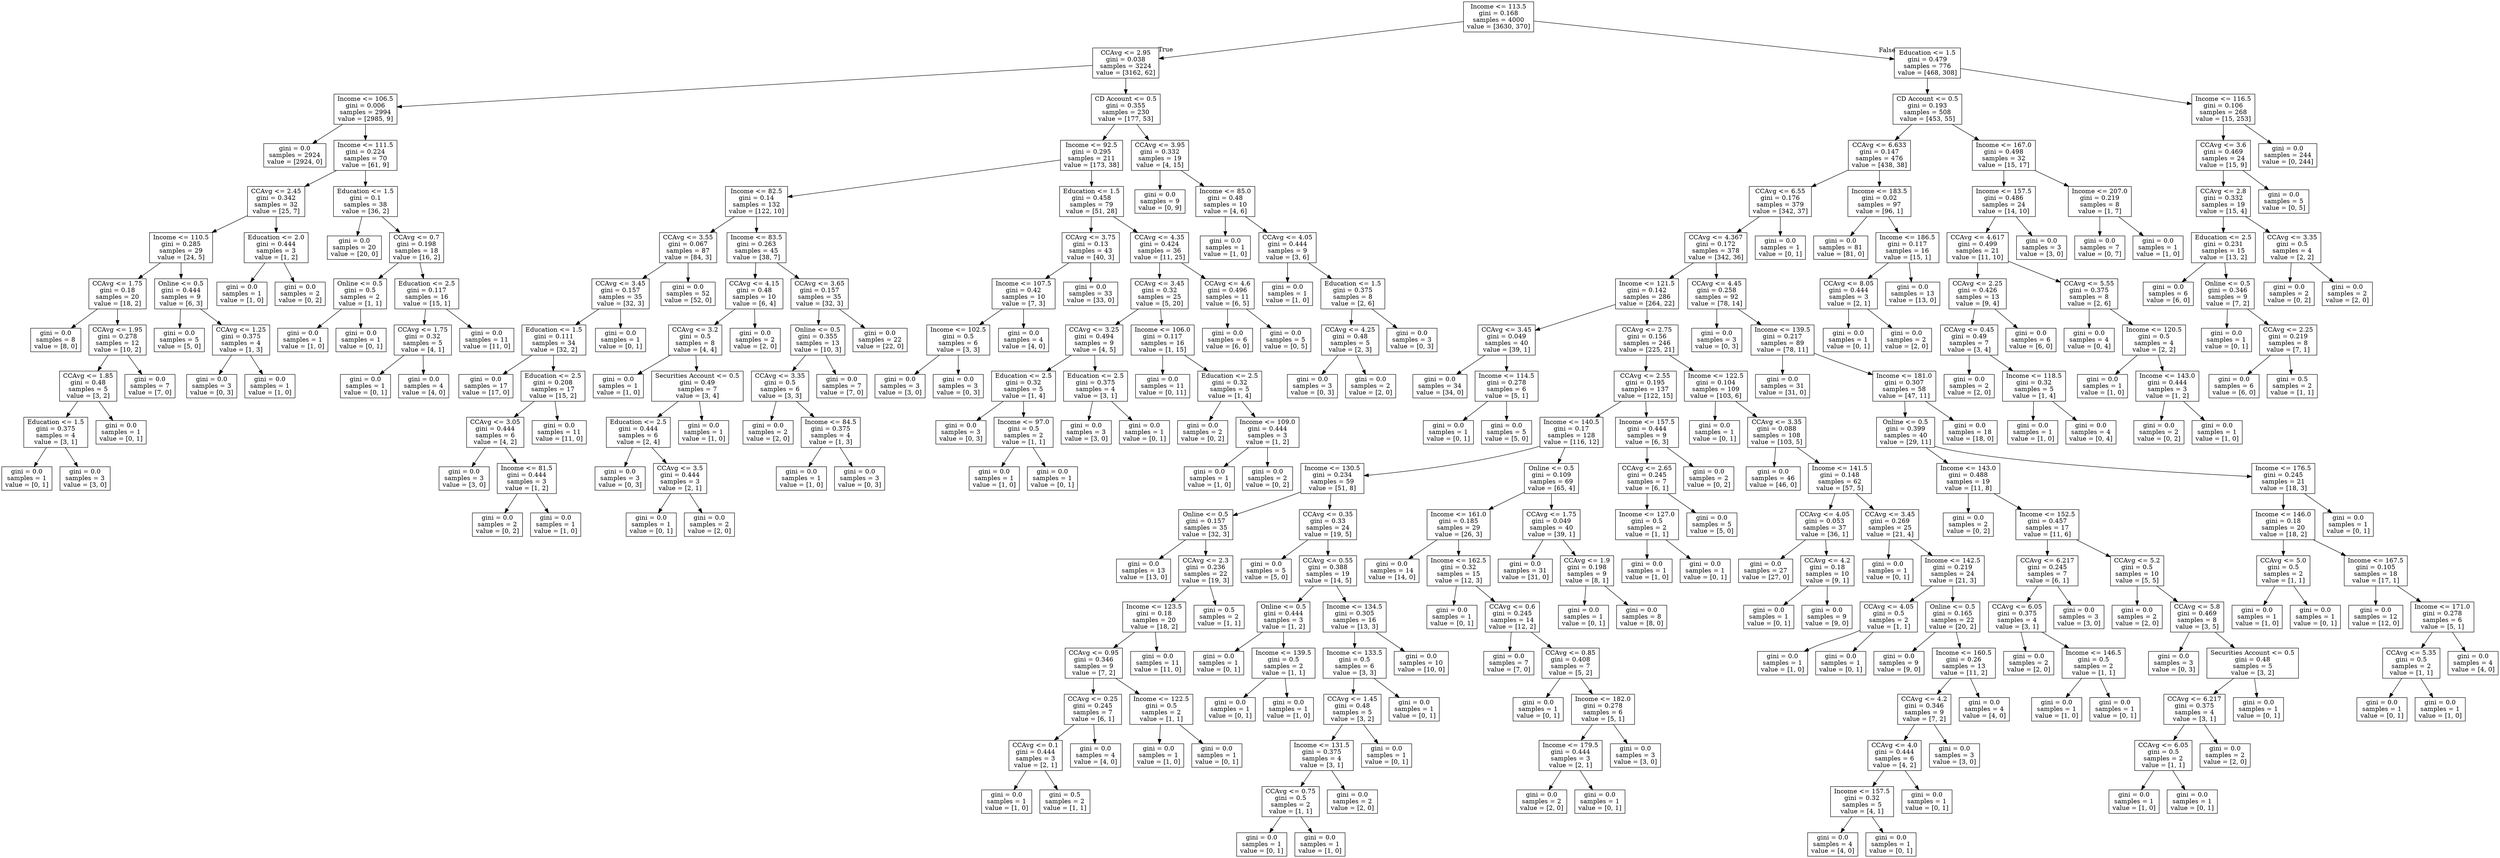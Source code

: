 digraph Tree {
node [shape=box] ;
0 [label="Income <= 113.5\ngini = 0.168\nsamples = 4000\nvalue = [3630, 370]"] ;
1 [label="CCAvg <= 2.95\ngini = 0.038\nsamples = 3224\nvalue = [3162, 62]"] ;
0 -> 1 [labeldistance=2.5, labelangle=45, headlabel="True"] ;
2 [label="Income <= 106.5\ngini = 0.006\nsamples = 2994\nvalue = [2985, 9]"] ;
1 -> 2 ;
3 [label="gini = 0.0\nsamples = 2924\nvalue = [2924, 0]"] ;
2 -> 3 ;
4 [label="Income <= 111.5\ngini = 0.224\nsamples = 70\nvalue = [61, 9]"] ;
2 -> 4 ;
5 [label="CCAvg <= 2.45\ngini = 0.342\nsamples = 32\nvalue = [25, 7]"] ;
4 -> 5 ;
6 [label="Income <= 110.5\ngini = 0.285\nsamples = 29\nvalue = [24, 5]"] ;
5 -> 6 ;
7 [label="CCAvg <= 1.75\ngini = 0.18\nsamples = 20\nvalue = [18, 2]"] ;
6 -> 7 ;
8 [label="gini = 0.0\nsamples = 8\nvalue = [8, 0]"] ;
7 -> 8 ;
9 [label="CCAvg <= 1.95\ngini = 0.278\nsamples = 12\nvalue = [10, 2]"] ;
7 -> 9 ;
10 [label="CCAvg <= 1.85\ngini = 0.48\nsamples = 5\nvalue = [3, 2]"] ;
9 -> 10 ;
11 [label="Education <= 1.5\ngini = 0.375\nsamples = 4\nvalue = [3, 1]"] ;
10 -> 11 ;
12 [label="gini = 0.0\nsamples = 1\nvalue = [0, 1]"] ;
11 -> 12 ;
13 [label="gini = 0.0\nsamples = 3\nvalue = [3, 0]"] ;
11 -> 13 ;
14 [label="gini = 0.0\nsamples = 1\nvalue = [0, 1]"] ;
10 -> 14 ;
15 [label="gini = 0.0\nsamples = 7\nvalue = [7, 0]"] ;
9 -> 15 ;
16 [label="Online <= 0.5\ngini = 0.444\nsamples = 9\nvalue = [6, 3]"] ;
6 -> 16 ;
17 [label="gini = 0.0\nsamples = 5\nvalue = [5, 0]"] ;
16 -> 17 ;
18 [label="CCAvg <= 1.25\ngini = 0.375\nsamples = 4\nvalue = [1, 3]"] ;
16 -> 18 ;
19 [label="gini = 0.0\nsamples = 3\nvalue = [0, 3]"] ;
18 -> 19 ;
20 [label="gini = 0.0\nsamples = 1\nvalue = [1, 0]"] ;
18 -> 20 ;
21 [label="Education <= 2.0\ngini = 0.444\nsamples = 3\nvalue = [1, 2]"] ;
5 -> 21 ;
22 [label="gini = 0.0\nsamples = 1\nvalue = [1, 0]"] ;
21 -> 22 ;
23 [label="gini = 0.0\nsamples = 2\nvalue = [0, 2]"] ;
21 -> 23 ;
24 [label="Education <= 1.5\ngini = 0.1\nsamples = 38\nvalue = [36, 2]"] ;
4 -> 24 ;
25 [label="gini = 0.0\nsamples = 20\nvalue = [20, 0]"] ;
24 -> 25 ;
26 [label="CCAvg <= 0.7\ngini = 0.198\nsamples = 18\nvalue = [16, 2]"] ;
24 -> 26 ;
27 [label="Online <= 0.5\ngini = 0.5\nsamples = 2\nvalue = [1, 1]"] ;
26 -> 27 ;
28 [label="gini = 0.0\nsamples = 1\nvalue = [1, 0]"] ;
27 -> 28 ;
29 [label="gini = 0.0\nsamples = 1\nvalue = [0, 1]"] ;
27 -> 29 ;
30 [label="Education <= 2.5\ngini = 0.117\nsamples = 16\nvalue = [15, 1]"] ;
26 -> 30 ;
31 [label="CCAvg <= 1.75\ngini = 0.32\nsamples = 5\nvalue = [4, 1]"] ;
30 -> 31 ;
32 [label="gini = 0.0\nsamples = 1\nvalue = [0, 1]"] ;
31 -> 32 ;
33 [label="gini = 0.0\nsamples = 4\nvalue = [4, 0]"] ;
31 -> 33 ;
34 [label="gini = 0.0\nsamples = 11\nvalue = [11, 0]"] ;
30 -> 34 ;
35 [label="CD Account <= 0.5\ngini = 0.355\nsamples = 230\nvalue = [177, 53]"] ;
1 -> 35 ;
36 [label="Income <= 92.5\ngini = 0.295\nsamples = 211\nvalue = [173, 38]"] ;
35 -> 36 ;
37 [label="Income <= 82.5\ngini = 0.14\nsamples = 132\nvalue = [122, 10]"] ;
36 -> 37 ;
38 [label="CCAvg <= 3.55\ngini = 0.067\nsamples = 87\nvalue = [84, 3]"] ;
37 -> 38 ;
39 [label="CCAvg <= 3.45\ngini = 0.157\nsamples = 35\nvalue = [32, 3]"] ;
38 -> 39 ;
40 [label="Education <= 1.5\ngini = 0.111\nsamples = 34\nvalue = [32, 2]"] ;
39 -> 40 ;
41 [label="gini = 0.0\nsamples = 17\nvalue = [17, 0]"] ;
40 -> 41 ;
42 [label="Education <= 2.5\ngini = 0.208\nsamples = 17\nvalue = [15, 2]"] ;
40 -> 42 ;
43 [label="CCAvg <= 3.05\ngini = 0.444\nsamples = 6\nvalue = [4, 2]"] ;
42 -> 43 ;
44 [label="gini = 0.0\nsamples = 3\nvalue = [3, 0]"] ;
43 -> 44 ;
45 [label="Income <= 81.5\ngini = 0.444\nsamples = 3\nvalue = [1, 2]"] ;
43 -> 45 ;
46 [label="gini = 0.0\nsamples = 2\nvalue = [0, 2]"] ;
45 -> 46 ;
47 [label="gini = 0.0\nsamples = 1\nvalue = [1, 0]"] ;
45 -> 47 ;
48 [label="gini = 0.0\nsamples = 11\nvalue = [11, 0]"] ;
42 -> 48 ;
49 [label="gini = 0.0\nsamples = 1\nvalue = [0, 1]"] ;
39 -> 49 ;
50 [label="gini = 0.0\nsamples = 52\nvalue = [52, 0]"] ;
38 -> 50 ;
51 [label="Income <= 83.5\ngini = 0.263\nsamples = 45\nvalue = [38, 7]"] ;
37 -> 51 ;
52 [label="CCAvg <= 4.15\ngini = 0.48\nsamples = 10\nvalue = [6, 4]"] ;
51 -> 52 ;
53 [label="CCAvg <= 3.2\ngini = 0.5\nsamples = 8\nvalue = [4, 4]"] ;
52 -> 53 ;
54 [label="gini = 0.0\nsamples = 1\nvalue = [1, 0]"] ;
53 -> 54 ;
55 [label="Securities Account <= 0.5\ngini = 0.49\nsamples = 7\nvalue = [3, 4]"] ;
53 -> 55 ;
56 [label="Education <= 2.5\ngini = 0.444\nsamples = 6\nvalue = [2, 4]"] ;
55 -> 56 ;
57 [label="gini = 0.0\nsamples = 3\nvalue = [0, 3]"] ;
56 -> 57 ;
58 [label="CCAvg <= 3.5\ngini = 0.444\nsamples = 3\nvalue = [2, 1]"] ;
56 -> 58 ;
59 [label="gini = 0.0\nsamples = 1\nvalue = [0, 1]"] ;
58 -> 59 ;
60 [label="gini = 0.0\nsamples = 2\nvalue = [2, 0]"] ;
58 -> 60 ;
61 [label="gini = 0.0\nsamples = 1\nvalue = [1, 0]"] ;
55 -> 61 ;
62 [label="gini = 0.0\nsamples = 2\nvalue = [2, 0]"] ;
52 -> 62 ;
63 [label="CCAvg <= 3.65\ngini = 0.157\nsamples = 35\nvalue = [32, 3]"] ;
51 -> 63 ;
64 [label="Online <= 0.5\ngini = 0.355\nsamples = 13\nvalue = [10, 3]"] ;
63 -> 64 ;
65 [label="CCAvg <= 3.35\ngini = 0.5\nsamples = 6\nvalue = [3, 3]"] ;
64 -> 65 ;
66 [label="gini = 0.0\nsamples = 2\nvalue = [2, 0]"] ;
65 -> 66 ;
67 [label="Income <= 84.5\ngini = 0.375\nsamples = 4\nvalue = [1, 3]"] ;
65 -> 67 ;
68 [label="gini = 0.0\nsamples = 1\nvalue = [1, 0]"] ;
67 -> 68 ;
69 [label="gini = 0.0\nsamples = 3\nvalue = [0, 3]"] ;
67 -> 69 ;
70 [label="gini = 0.0\nsamples = 7\nvalue = [7, 0]"] ;
64 -> 70 ;
71 [label="gini = 0.0\nsamples = 22\nvalue = [22, 0]"] ;
63 -> 71 ;
72 [label="Education <= 1.5\ngini = 0.458\nsamples = 79\nvalue = [51, 28]"] ;
36 -> 72 ;
73 [label="CCAvg <= 3.75\ngini = 0.13\nsamples = 43\nvalue = [40, 3]"] ;
72 -> 73 ;
74 [label="Income <= 107.5\ngini = 0.42\nsamples = 10\nvalue = [7, 3]"] ;
73 -> 74 ;
75 [label="Income <= 102.5\ngini = 0.5\nsamples = 6\nvalue = [3, 3]"] ;
74 -> 75 ;
76 [label="gini = 0.0\nsamples = 3\nvalue = [3, 0]"] ;
75 -> 76 ;
77 [label="gini = 0.0\nsamples = 3\nvalue = [0, 3]"] ;
75 -> 77 ;
78 [label="gini = 0.0\nsamples = 4\nvalue = [4, 0]"] ;
74 -> 78 ;
79 [label="gini = 0.0\nsamples = 33\nvalue = [33, 0]"] ;
73 -> 79 ;
80 [label="CCAvg <= 4.35\ngini = 0.424\nsamples = 36\nvalue = [11, 25]"] ;
72 -> 80 ;
81 [label="CCAvg <= 3.45\ngini = 0.32\nsamples = 25\nvalue = [5, 20]"] ;
80 -> 81 ;
82 [label="CCAvg <= 3.25\ngini = 0.494\nsamples = 9\nvalue = [4, 5]"] ;
81 -> 82 ;
83 [label="Education <= 2.5\ngini = 0.32\nsamples = 5\nvalue = [1, 4]"] ;
82 -> 83 ;
84 [label="gini = 0.0\nsamples = 3\nvalue = [0, 3]"] ;
83 -> 84 ;
85 [label="Income <= 97.0\ngini = 0.5\nsamples = 2\nvalue = [1, 1]"] ;
83 -> 85 ;
86 [label="gini = 0.0\nsamples = 1\nvalue = [1, 0]"] ;
85 -> 86 ;
87 [label="gini = 0.0\nsamples = 1\nvalue = [0, 1]"] ;
85 -> 87 ;
88 [label="Education <= 2.5\ngini = 0.375\nsamples = 4\nvalue = [3, 1]"] ;
82 -> 88 ;
89 [label="gini = 0.0\nsamples = 3\nvalue = [3, 0]"] ;
88 -> 89 ;
90 [label="gini = 0.0\nsamples = 1\nvalue = [0, 1]"] ;
88 -> 90 ;
91 [label="Income <= 106.0\ngini = 0.117\nsamples = 16\nvalue = [1, 15]"] ;
81 -> 91 ;
92 [label="gini = 0.0\nsamples = 11\nvalue = [0, 11]"] ;
91 -> 92 ;
93 [label="Education <= 2.5\ngini = 0.32\nsamples = 5\nvalue = [1, 4]"] ;
91 -> 93 ;
94 [label="gini = 0.0\nsamples = 2\nvalue = [0, 2]"] ;
93 -> 94 ;
95 [label="Income <= 109.0\ngini = 0.444\nsamples = 3\nvalue = [1, 2]"] ;
93 -> 95 ;
96 [label="gini = 0.0\nsamples = 1\nvalue = [1, 0]"] ;
95 -> 96 ;
97 [label="gini = 0.0\nsamples = 2\nvalue = [0, 2]"] ;
95 -> 97 ;
98 [label="CCAvg <= 4.6\ngini = 0.496\nsamples = 11\nvalue = [6, 5]"] ;
80 -> 98 ;
99 [label="gini = 0.0\nsamples = 6\nvalue = [6, 0]"] ;
98 -> 99 ;
100 [label="gini = 0.0\nsamples = 5\nvalue = [0, 5]"] ;
98 -> 100 ;
101 [label="CCAvg <= 3.95\ngini = 0.332\nsamples = 19\nvalue = [4, 15]"] ;
35 -> 101 ;
102 [label="gini = 0.0\nsamples = 9\nvalue = [0, 9]"] ;
101 -> 102 ;
103 [label="Income <= 85.0\ngini = 0.48\nsamples = 10\nvalue = [4, 6]"] ;
101 -> 103 ;
104 [label="gini = 0.0\nsamples = 1\nvalue = [1, 0]"] ;
103 -> 104 ;
105 [label="CCAvg <= 4.05\ngini = 0.444\nsamples = 9\nvalue = [3, 6]"] ;
103 -> 105 ;
106 [label="gini = 0.0\nsamples = 1\nvalue = [1, 0]"] ;
105 -> 106 ;
107 [label="Education <= 1.5\ngini = 0.375\nsamples = 8\nvalue = [2, 6]"] ;
105 -> 107 ;
108 [label="CCAvg <= 4.25\ngini = 0.48\nsamples = 5\nvalue = [2, 3]"] ;
107 -> 108 ;
109 [label="gini = 0.0\nsamples = 3\nvalue = [0, 3]"] ;
108 -> 109 ;
110 [label="gini = 0.0\nsamples = 2\nvalue = [2, 0]"] ;
108 -> 110 ;
111 [label="gini = 0.0\nsamples = 3\nvalue = [0, 3]"] ;
107 -> 111 ;
112 [label="Education <= 1.5\ngini = 0.479\nsamples = 776\nvalue = [468, 308]"] ;
0 -> 112 [labeldistance=2.5, labelangle=-45, headlabel="False"] ;
113 [label="CD Account <= 0.5\ngini = 0.193\nsamples = 508\nvalue = [453, 55]"] ;
112 -> 113 ;
114 [label="CCAvg <= 6.633\ngini = 0.147\nsamples = 476\nvalue = [438, 38]"] ;
113 -> 114 ;
115 [label="CCAvg <= 6.55\ngini = 0.176\nsamples = 379\nvalue = [342, 37]"] ;
114 -> 115 ;
116 [label="CCAvg <= 4.367\ngini = 0.172\nsamples = 378\nvalue = [342, 36]"] ;
115 -> 116 ;
117 [label="Income <= 121.5\ngini = 0.142\nsamples = 286\nvalue = [264, 22]"] ;
116 -> 117 ;
118 [label="CCAvg <= 3.45\ngini = 0.049\nsamples = 40\nvalue = [39, 1]"] ;
117 -> 118 ;
119 [label="gini = 0.0\nsamples = 34\nvalue = [34, 0]"] ;
118 -> 119 ;
120 [label="Income <= 114.5\ngini = 0.278\nsamples = 6\nvalue = [5, 1]"] ;
118 -> 120 ;
121 [label="gini = 0.0\nsamples = 1\nvalue = [0, 1]"] ;
120 -> 121 ;
122 [label="gini = 0.0\nsamples = 5\nvalue = [5, 0]"] ;
120 -> 122 ;
123 [label="CCAvg <= 2.75\ngini = 0.156\nsamples = 246\nvalue = [225, 21]"] ;
117 -> 123 ;
124 [label="CCAvg <= 2.55\ngini = 0.195\nsamples = 137\nvalue = [122, 15]"] ;
123 -> 124 ;
125 [label="Income <= 140.5\ngini = 0.17\nsamples = 128\nvalue = [116, 12]"] ;
124 -> 125 ;
126 [label="Income <= 130.5\ngini = 0.234\nsamples = 59\nvalue = [51, 8]"] ;
125 -> 126 ;
127 [label="Online <= 0.5\ngini = 0.157\nsamples = 35\nvalue = [32, 3]"] ;
126 -> 127 ;
128 [label="gini = 0.0\nsamples = 13\nvalue = [13, 0]"] ;
127 -> 128 ;
129 [label="CCAvg <= 2.3\ngini = 0.236\nsamples = 22\nvalue = [19, 3]"] ;
127 -> 129 ;
130 [label="Income <= 123.5\ngini = 0.18\nsamples = 20\nvalue = [18, 2]"] ;
129 -> 130 ;
131 [label="CCAvg <= 0.95\ngini = 0.346\nsamples = 9\nvalue = [7, 2]"] ;
130 -> 131 ;
132 [label="CCAvg <= 0.25\ngini = 0.245\nsamples = 7\nvalue = [6, 1]"] ;
131 -> 132 ;
133 [label="CCAvg <= 0.1\ngini = 0.444\nsamples = 3\nvalue = [2, 1]"] ;
132 -> 133 ;
134 [label="gini = 0.0\nsamples = 1\nvalue = [1, 0]"] ;
133 -> 134 ;
135 [label="gini = 0.5\nsamples = 2\nvalue = [1, 1]"] ;
133 -> 135 ;
136 [label="gini = 0.0\nsamples = 4\nvalue = [4, 0]"] ;
132 -> 136 ;
137 [label="Income <= 122.5\ngini = 0.5\nsamples = 2\nvalue = [1, 1]"] ;
131 -> 137 ;
138 [label="gini = 0.0\nsamples = 1\nvalue = [1, 0]"] ;
137 -> 138 ;
139 [label="gini = 0.0\nsamples = 1\nvalue = [0, 1]"] ;
137 -> 139 ;
140 [label="gini = 0.0\nsamples = 11\nvalue = [11, 0]"] ;
130 -> 140 ;
141 [label="gini = 0.5\nsamples = 2\nvalue = [1, 1]"] ;
129 -> 141 ;
142 [label="CCAvg <= 0.35\ngini = 0.33\nsamples = 24\nvalue = [19, 5]"] ;
126 -> 142 ;
143 [label="gini = 0.0\nsamples = 5\nvalue = [5, 0]"] ;
142 -> 143 ;
144 [label="CCAvg <= 0.55\ngini = 0.388\nsamples = 19\nvalue = [14, 5]"] ;
142 -> 144 ;
145 [label="Online <= 0.5\ngini = 0.444\nsamples = 3\nvalue = [1, 2]"] ;
144 -> 145 ;
146 [label="gini = 0.0\nsamples = 1\nvalue = [0, 1]"] ;
145 -> 146 ;
147 [label="Income <= 139.5\ngini = 0.5\nsamples = 2\nvalue = [1, 1]"] ;
145 -> 147 ;
148 [label="gini = 0.0\nsamples = 1\nvalue = [0, 1]"] ;
147 -> 148 ;
149 [label="gini = 0.0\nsamples = 1\nvalue = [1, 0]"] ;
147 -> 149 ;
150 [label="Income <= 134.5\ngini = 0.305\nsamples = 16\nvalue = [13, 3]"] ;
144 -> 150 ;
151 [label="Income <= 133.5\ngini = 0.5\nsamples = 6\nvalue = [3, 3]"] ;
150 -> 151 ;
152 [label="CCAvg <= 1.45\ngini = 0.48\nsamples = 5\nvalue = [3, 2]"] ;
151 -> 152 ;
153 [label="Income <= 131.5\ngini = 0.375\nsamples = 4\nvalue = [3, 1]"] ;
152 -> 153 ;
154 [label="CCAvg <= 0.75\ngini = 0.5\nsamples = 2\nvalue = [1, 1]"] ;
153 -> 154 ;
155 [label="gini = 0.0\nsamples = 1\nvalue = [0, 1]"] ;
154 -> 155 ;
156 [label="gini = 0.0\nsamples = 1\nvalue = [1, 0]"] ;
154 -> 156 ;
157 [label="gini = 0.0\nsamples = 2\nvalue = [2, 0]"] ;
153 -> 157 ;
158 [label="gini = 0.0\nsamples = 1\nvalue = [0, 1]"] ;
152 -> 158 ;
159 [label="gini = 0.0\nsamples = 1\nvalue = [0, 1]"] ;
151 -> 159 ;
160 [label="gini = 0.0\nsamples = 10\nvalue = [10, 0]"] ;
150 -> 160 ;
161 [label="Online <= 0.5\ngini = 0.109\nsamples = 69\nvalue = [65, 4]"] ;
125 -> 161 ;
162 [label="Income <= 161.0\ngini = 0.185\nsamples = 29\nvalue = [26, 3]"] ;
161 -> 162 ;
163 [label="gini = 0.0\nsamples = 14\nvalue = [14, 0]"] ;
162 -> 163 ;
164 [label="Income <= 162.5\ngini = 0.32\nsamples = 15\nvalue = [12, 3]"] ;
162 -> 164 ;
165 [label="gini = 0.0\nsamples = 1\nvalue = [0, 1]"] ;
164 -> 165 ;
166 [label="CCAvg <= 0.6\ngini = 0.245\nsamples = 14\nvalue = [12, 2]"] ;
164 -> 166 ;
167 [label="gini = 0.0\nsamples = 7\nvalue = [7, 0]"] ;
166 -> 167 ;
168 [label="CCAvg <= 0.85\ngini = 0.408\nsamples = 7\nvalue = [5, 2]"] ;
166 -> 168 ;
169 [label="gini = 0.0\nsamples = 1\nvalue = [0, 1]"] ;
168 -> 169 ;
170 [label="Income <= 182.0\ngini = 0.278\nsamples = 6\nvalue = [5, 1]"] ;
168 -> 170 ;
171 [label="Income <= 179.5\ngini = 0.444\nsamples = 3\nvalue = [2, 1]"] ;
170 -> 171 ;
172 [label="gini = 0.0\nsamples = 2\nvalue = [2, 0]"] ;
171 -> 172 ;
173 [label="gini = 0.0\nsamples = 1\nvalue = [0, 1]"] ;
171 -> 173 ;
174 [label="gini = 0.0\nsamples = 3\nvalue = [3, 0]"] ;
170 -> 174 ;
175 [label="CCAvg <= 1.75\ngini = 0.049\nsamples = 40\nvalue = [39, 1]"] ;
161 -> 175 ;
176 [label="gini = 0.0\nsamples = 31\nvalue = [31, 0]"] ;
175 -> 176 ;
177 [label="CCAvg <= 1.9\ngini = 0.198\nsamples = 9\nvalue = [8, 1]"] ;
175 -> 177 ;
178 [label="gini = 0.0\nsamples = 1\nvalue = [0, 1]"] ;
177 -> 178 ;
179 [label="gini = 0.0\nsamples = 8\nvalue = [8, 0]"] ;
177 -> 179 ;
180 [label="Income <= 157.5\ngini = 0.444\nsamples = 9\nvalue = [6, 3]"] ;
124 -> 180 ;
181 [label="CCAvg <= 2.65\ngini = 0.245\nsamples = 7\nvalue = [6, 1]"] ;
180 -> 181 ;
182 [label="Income <= 127.0\ngini = 0.5\nsamples = 2\nvalue = [1, 1]"] ;
181 -> 182 ;
183 [label="gini = 0.0\nsamples = 1\nvalue = [1, 0]"] ;
182 -> 183 ;
184 [label="gini = 0.0\nsamples = 1\nvalue = [0, 1]"] ;
182 -> 184 ;
185 [label="gini = 0.0\nsamples = 5\nvalue = [5, 0]"] ;
181 -> 185 ;
186 [label="gini = 0.0\nsamples = 2\nvalue = [0, 2]"] ;
180 -> 186 ;
187 [label="Income <= 122.5\ngini = 0.104\nsamples = 109\nvalue = [103, 6]"] ;
123 -> 187 ;
188 [label="gini = 0.0\nsamples = 1\nvalue = [0, 1]"] ;
187 -> 188 ;
189 [label="CCAvg <= 3.35\ngini = 0.088\nsamples = 108\nvalue = [103, 5]"] ;
187 -> 189 ;
190 [label="gini = 0.0\nsamples = 46\nvalue = [46, 0]"] ;
189 -> 190 ;
191 [label="Income <= 141.5\ngini = 0.148\nsamples = 62\nvalue = [57, 5]"] ;
189 -> 191 ;
192 [label="CCAvg <= 4.05\ngini = 0.053\nsamples = 37\nvalue = [36, 1]"] ;
191 -> 192 ;
193 [label="gini = 0.0\nsamples = 27\nvalue = [27, 0]"] ;
192 -> 193 ;
194 [label="CCAvg <= 4.2\ngini = 0.18\nsamples = 10\nvalue = [9, 1]"] ;
192 -> 194 ;
195 [label="gini = 0.0\nsamples = 1\nvalue = [0, 1]"] ;
194 -> 195 ;
196 [label="gini = 0.0\nsamples = 9\nvalue = [9, 0]"] ;
194 -> 196 ;
197 [label="CCAvg <= 3.45\ngini = 0.269\nsamples = 25\nvalue = [21, 4]"] ;
191 -> 197 ;
198 [label="gini = 0.0\nsamples = 1\nvalue = [0, 1]"] ;
197 -> 198 ;
199 [label="Income <= 142.5\ngini = 0.219\nsamples = 24\nvalue = [21, 3]"] ;
197 -> 199 ;
200 [label="CCAvg <= 4.05\ngini = 0.5\nsamples = 2\nvalue = [1, 1]"] ;
199 -> 200 ;
201 [label="gini = 0.0\nsamples = 1\nvalue = [1, 0]"] ;
200 -> 201 ;
202 [label="gini = 0.0\nsamples = 1\nvalue = [0, 1]"] ;
200 -> 202 ;
203 [label="Online <= 0.5\ngini = 0.165\nsamples = 22\nvalue = [20, 2]"] ;
199 -> 203 ;
204 [label="gini = 0.0\nsamples = 9\nvalue = [9, 0]"] ;
203 -> 204 ;
205 [label="Income <= 160.5\ngini = 0.26\nsamples = 13\nvalue = [11, 2]"] ;
203 -> 205 ;
206 [label="CCAvg <= 4.2\ngini = 0.346\nsamples = 9\nvalue = [7, 2]"] ;
205 -> 206 ;
207 [label="CCAvg <= 4.0\ngini = 0.444\nsamples = 6\nvalue = [4, 2]"] ;
206 -> 207 ;
208 [label="Income <= 157.5\ngini = 0.32\nsamples = 5\nvalue = [4, 1]"] ;
207 -> 208 ;
209 [label="gini = 0.0\nsamples = 4\nvalue = [4, 0]"] ;
208 -> 209 ;
210 [label="gini = 0.0\nsamples = 1\nvalue = [0, 1]"] ;
208 -> 210 ;
211 [label="gini = 0.0\nsamples = 1\nvalue = [0, 1]"] ;
207 -> 211 ;
212 [label="gini = 0.0\nsamples = 3\nvalue = [3, 0]"] ;
206 -> 212 ;
213 [label="gini = 0.0\nsamples = 4\nvalue = [4, 0]"] ;
205 -> 213 ;
214 [label="CCAvg <= 4.45\ngini = 0.258\nsamples = 92\nvalue = [78, 14]"] ;
116 -> 214 ;
215 [label="gini = 0.0\nsamples = 3\nvalue = [0, 3]"] ;
214 -> 215 ;
216 [label="Income <= 139.5\ngini = 0.217\nsamples = 89\nvalue = [78, 11]"] ;
214 -> 216 ;
217 [label="gini = 0.0\nsamples = 31\nvalue = [31, 0]"] ;
216 -> 217 ;
218 [label="Income <= 181.0\ngini = 0.307\nsamples = 58\nvalue = [47, 11]"] ;
216 -> 218 ;
219 [label="Online <= 0.5\ngini = 0.399\nsamples = 40\nvalue = [29, 11]"] ;
218 -> 219 ;
220 [label="Income <= 143.0\ngini = 0.488\nsamples = 19\nvalue = [11, 8]"] ;
219 -> 220 ;
221 [label="gini = 0.0\nsamples = 2\nvalue = [0, 2]"] ;
220 -> 221 ;
222 [label="Income <= 152.5\ngini = 0.457\nsamples = 17\nvalue = [11, 6]"] ;
220 -> 222 ;
223 [label="CCAvg <= 6.217\ngini = 0.245\nsamples = 7\nvalue = [6, 1]"] ;
222 -> 223 ;
224 [label="CCAvg <= 6.05\ngini = 0.375\nsamples = 4\nvalue = [3, 1]"] ;
223 -> 224 ;
225 [label="gini = 0.0\nsamples = 2\nvalue = [2, 0]"] ;
224 -> 225 ;
226 [label="Income <= 146.5\ngini = 0.5\nsamples = 2\nvalue = [1, 1]"] ;
224 -> 226 ;
227 [label="gini = 0.0\nsamples = 1\nvalue = [1, 0]"] ;
226 -> 227 ;
228 [label="gini = 0.0\nsamples = 1\nvalue = [0, 1]"] ;
226 -> 228 ;
229 [label="gini = 0.0\nsamples = 3\nvalue = [3, 0]"] ;
223 -> 229 ;
230 [label="CCAvg <= 5.2\ngini = 0.5\nsamples = 10\nvalue = [5, 5]"] ;
222 -> 230 ;
231 [label="gini = 0.0\nsamples = 2\nvalue = [2, 0]"] ;
230 -> 231 ;
232 [label="CCAvg <= 5.8\ngini = 0.469\nsamples = 8\nvalue = [3, 5]"] ;
230 -> 232 ;
233 [label="gini = 0.0\nsamples = 3\nvalue = [0, 3]"] ;
232 -> 233 ;
234 [label="Securities Account <= 0.5\ngini = 0.48\nsamples = 5\nvalue = [3, 2]"] ;
232 -> 234 ;
235 [label="CCAvg <= 6.217\ngini = 0.375\nsamples = 4\nvalue = [3, 1]"] ;
234 -> 235 ;
236 [label="CCAvg <= 6.05\ngini = 0.5\nsamples = 2\nvalue = [1, 1]"] ;
235 -> 236 ;
237 [label="gini = 0.0\nsamples = 1\nvalue = [1, 0]"] ;
236 -> 237 ;
238 [label="gini = 0.0\nsamples = 1\nvalue = [0, 1]"] ;
236 -> 238 ;
239 [label="gini = 0.0\nsamples = 2\nvalue = [2, 0]"] ;
235 -> 239 ;
240 [label="gini = 0.0\nsamples = 1\nvalue = [0, 1]"] ;
234 -> 240 ;
241 [label="Income <= 176.5\ngini = 0.245\nsamples = 21\nvalue = [18, 3]"] ;
219 -> 241 ;
242 [label="Income <= 146.0\ngini = 0.18\nsamples = 20\nvalue = [18, 2]"] ;
241 -> 242 ;
243 [label="CCAvg <= 5.0\ngini = 0.5\nsamples = 2\nvalue = [1, 1]"] ;
242 -> 243 ;
244 [label="gini = 0.0\nsamples = 1\nvalue = [1, 0]"] ;
243 -> 244 ;
245 [label="gini = 0.0\nsamples = 1\nvalue = [0, 1]"] ;
243 -> 245 ;
246 [label="Income <= 167.5\ngini = 0.105\nsamples = 18\nvalue = [17, 1]"] ;
242 -> 246 ;
247 [label="gini = 0.0\nsamples = 12\nvalue = [12, 0]"] ;
246 -> 247 ;
248 [label="Income <= 171.0\ngini = 0.278\nsamples = 6\nvalue = [5, 1]"] ;
246 -> 248 ;
249 [label="CCAvg <= 5.35\ngini = 0.5\nsamples = 2\nvalue = [1, 1]"] ;
248 -> 249 ;
250 [label="gini = 0.0\nsamples = 1\nvalue = [0, 1]"] ;
249 -> 250 ;
251 [label="gini = 0.0\nsamples = 1\nvalue = [1, 0]"] ;
249 -> 251 ;
252 [label="gini = 0.0\nsamples = 4\nvalue = [4, 0]"] ;
248 -> 252 ;
253 [label="gini = 0.0\nsamples = 1\nvalue = [0, 1]"] ;
241 -> 253 ;
254 [label="gini = 0.0\nsamples = 18\nvalue = [18, 0]"] ;
218 -> 254 ;
255 [label="gini = 0.0\nsamples = 1\nvalue = [0, 1]"] ;
115 -> 255 ;
256 [label="Income <= 183.5\ngini = 0.02\nsamples = 97\nvalue = [96, 1]"] ;
114 -> 256 ;
257 [label="gini = 0.0\nsamples = 81\nvalue = [81, 0]"] ;
256 -> 257 ;
258 [label="Income <= 186.5\ngini = 0.117\nsamples = 16\nvalue = [15, 1]"] ;
256 -> 258 ;
259 [label="CCAvg <= 8.05\ngini = 0.444\nsamples = 3\nvalue = [2, 1]"] ;
258 -> 259 ;
260 [label="gini = 0.0\nsamples = 1\nvalue = [0, 1]"] ;
259 -> 260 ;
261 [label="gini = 0.0\nsamples = 2\nvalue = [2, 0]"] ;
259 -> 261 ;
262 [label="gini = 0.0\nsamples = 13\nvalue = [13, 0]"] ;
258 -> 262 ;
263 [label="Income <= 167.0\ngini = 0.498\nsamples = 32\nvalue = [15, 17]"] ;
113 -> 263 ;
264 [label="Income <= 157.5\ngini = 0.486\nsamples = 24\nvalue = [14, 10]"] ;
263 -> 264 ;
265 [label="CCAvg <= 4.617\ngini = 0.499\nsamples = 21\nvalue = [11, 10]"] ;
264 -> 265 ;
266 [label="CCAvg <= 2.25\ngini = 0.426\nsamples = 13\nvalue = [9, 4]"] ;
265 -> 266 ;
267 [label="CCAvg <= 0.45\ngini = 0.49\nsamples = 7\nvalue = [3, 4]"] ;
266 -> 267 ;
268 [label="gini = 0.0\nsamples = 2\nvalue = [2, 0]"] ;
267 -> 268 ;
269 [label="Income <= 118.5\ngini = 0.32\nsamples = 5\nvalue = [1, 4]"] ;
267 -> 269 ;
270 [label="gini = 0.0\nsamples = 1\nvalue = [1, 0]"] ;
269 -> 270 ;
271 [label="gini = 0.0\nsamples = 4\nvalue = [0, 4]"] ;
269 -> 271 ;
272 [label="gini = 0.0\nsamples = 6\nvalue = [6, 0]"] ;
266 -> 272 ;
273 [label="CCAvg <= 5.55\ngini = 0.375\nsamples = 8\nvalue = [2, 6]"] ;
265 -> 273 ;
274 [label="gini = 0.0\nsamples = 4\nvalue = [0, 4]"] ;
273 -> 274 ;
275 [label="Income <= 120.5\ngini = 0.5\nsamples = 4\nvalue = [2, 2]"] ;
273 -> 275 ;
276 [label="gini = 0.0\nsamples = 1\nvalue = [1, 0]"] ;
275 -> 276 ;
277 [label="Income <= 143.0\ngini = 0.444\nsamples = 3\nvalue = [1, 2]"] ;
275 -> 277 ;
278 [label="gini = 0.0\nsamples = 2\nvalue = [0, 2]"] ;
277 -> 278 ;
279 [label="gini = 0.0\nsamples = 1\nvalue = [1, 0]"] ;
277 -> 279 ;
280 [label="gini = 0.0\nsamples = 3\nvalue = [3, 0]"] ;
264 -> 280 ;
281 [label="Income <= 207.0\ngini = 0.219\nsamples = 8\nvalue = [1, 7]"] ;
263 -> 281 ;
282 [label="gini = 0.0\nsamples = 7\nvalue = [0, 7]"] ;
281 -> 282 ;
283 [label="gini = 0.0\nsamples = 1\nvalue = [1, 0]"] ;
281 -> 283 ;
284 [label="Income <= 116.5\ngini = 0.106\nsamples = 268\nvalue = [15, 253]"] ;
112 -> 284 ;
285 [label="CCAvg <= 3.6\ngini = 0.469\nsamples = 24\nvalue = [15, 9]"] ;
284 -> 285 ;
286 [label="CCAvg <= 2.8\ngini = 0.332\nsamples = 19\nvalue = [15, 4]"] ;
285 -> 286 ;
287 [label="Education <= 2.5\ngini = 0.231\nsamples = 15\nvalue = [13, 2]"] ;
286 -> 287 ;
288 [label="gini = 0.0\nsamples = 6\nvalue = [6, 0]"] ;
287 -> 288 ;
289 [label="Online <= 0.5\ngini = 0.346\nsamples = 9\nvalue = [7, 2]"] ;
287 -> 289 ;
290 [label="gini = 0.0\nsamples = 1\nvalue = [0, 1]"] ;
289 -> 290 ;
291 [label="CCAvg <= 2.25\ngini = 0.219\nsamples = 8\nvalue = [7, 1]"] ;
289 -> 291 ;
292 [label="gini = 0.0\nsamples = 6\nvalue = [6, 0]"] ;
291 -> 292 ;
293 [label="gini = 0.5\nsamples = 2\nvalue = [1, 1]"] ;
291 -> 293 ;
294 [label="CCAvg <= 3.35\ngini = 0.5\nsamples = 4\nvalue = [2, 2]"] ;
286 -> 294 ;
295 [label="gini = 0.0\nsamples = 2\nvalue = [0, 2]"] ;
294 -> 295 ;
296 [label="gini = 0.0\nsamples = 2\nvalue = [2, 0]"] ;
294 -> 296 ;
297 [label="gini = 0.0\nsamples = 5\nvalue = [0, 5]"] ;
285 -> 297 ;
298 [label="gini = 0.0\nsamples = 244\nvalue = [0, 244]"] ;
284 -> 298 ;
}
